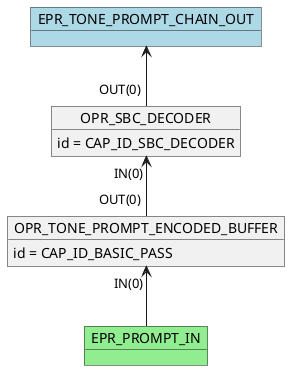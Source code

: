 @startuml

        object OPR_TONE_PROMPT_ENCODED_BUFFER
        OPR_TONE_PROMPT_ENCODED_BUFFER : id = CAP_ID_BASIC_PASS
        object OPR_SBC_DECODER
        OPR_SBC_DECODER : id = CAP_ID_SBC_DECODER
        OPR_SBC_DECODER "IN(0)"<-- "OUT(0)" OPR_TONE_PROMPT_ENCODED_BUFFER
        object EPR_PROMPT_IN #lightgreen
        OPR_TONE_PROMPT_ENCODED_BUFFER "IN(0)" <-- EPR_PROMPT_IN
        object EPR_TONE_PROMPT_CHAIN_OUT #lightblue
        EPR_TONE_PROMPT_CHAIN_OUT <-- "OUT(0)" OPR_SBC_DECODER
    @enduml
